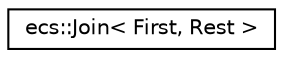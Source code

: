 digraph "Graphical Class Hierarchy"
{
 // LATEX_PDF_SIZE
  edge [fontname="Helvetica",fontsize="10",labelfontname="Helvetica",labelfontsize="10"];
  node [fontname="Helvetica",fontsize="10",shape=record];
  rankdir="LR";
  Node0 [label="ecs::Join\< First, Rest \>",height=0.2,width=0.4,color="black", fillcolor="white", style="filled",URL="$classecs_1_1_join.html",tooltip="Container of joined values."];
}
